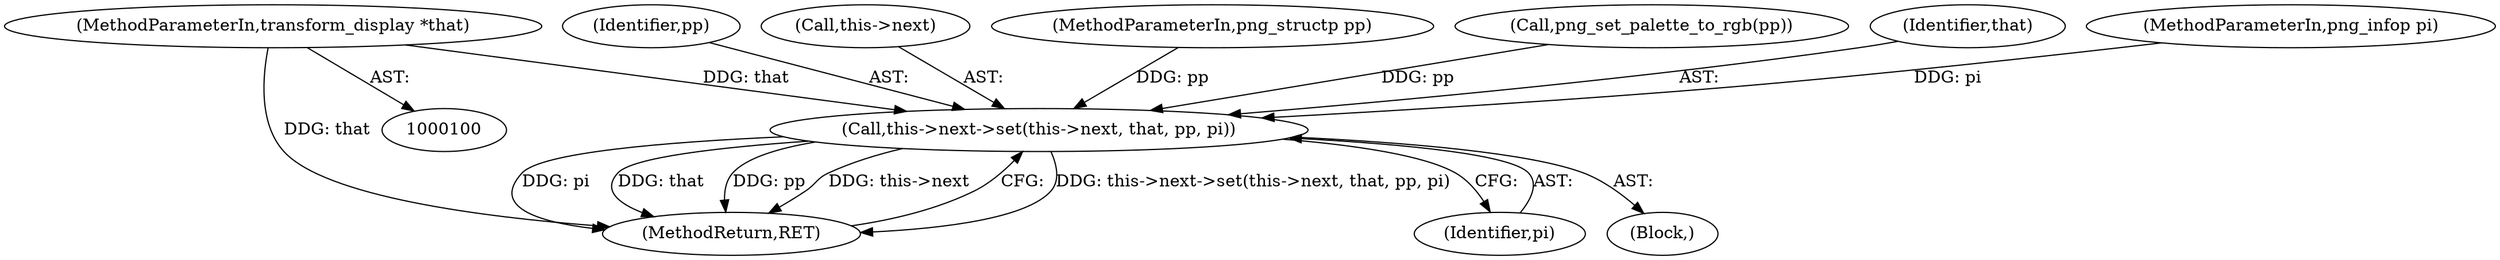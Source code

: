 digraph "0_Android_9d4853418ab2f754c2b63e091c29c5529b8b86ca_74@pointer" {
"1000102" [label="(MethodParameterIn,transform_display *that)"];
"1000108" [label="(Call,this->next->set(this->next, that, pp, pi))"];
"1000102" [label="(MethodParameterIn,transform_display *that)"];
"1000113" [label="(Identifier,pp)"];
"1000109" [label="(Call,this->next)"];
"1000115" [label="(MethodReturn,RET)"];
"1000114" [label="(Identifier,pi)"];
"1000103" [label="(MethodParameterIn,png_structp pp)"];
"1000106" [label="(Call,png_set_palette_to_rgb(pp))"];
"1000112" [label="(Identifier,that)"];
"1000105" [label="(Block,)"];
"1000104" [label="(MethodParameterIn,png_infop pi)"];
"1000108" [label="(Call,this->next->set(this->next, that, pp, pi))"];
"1000102" -> "1000100"  [label="AST: "];
"1000102" -> "1000115"  [label="DDG: that"];
"1000102" -> "1000108"  [label="DDG: that"];
"1000108" -> "1000105"  [label="AST: "];
"1000108" -> "1000114"  [label="CFG: "];
"1000109" -> "1000108"  [label="AST: "];
"1000112" -> "1000108"  [label="AST: "];
"1000113" -> "1000108"  [label="AST: "];
"1000114" -> "1000108"  [label="AST: "];
"1000115" -> "1000108"  [label="CFG: "];
"1000108" -> "1000115"  [label="DDG: this->next->set(this->next, that, pp, pi)"];
"1000108" -> "1000115"  [label="DDG: pi"];
"1000108" -> "1000115"  [label="DDG: that"];
"1000108" -> "1000115"  [label="DDG: pp"];
"1000108" -> "1000115"  [label="DDG: this->next"];
"1000106" -> "1000108"  [label="DDG: pp"];
"1000103" -> "1000108"  [label="DDG: pp"];
"1000104" -> "1000108"  [label="DDG: pi"];
}
